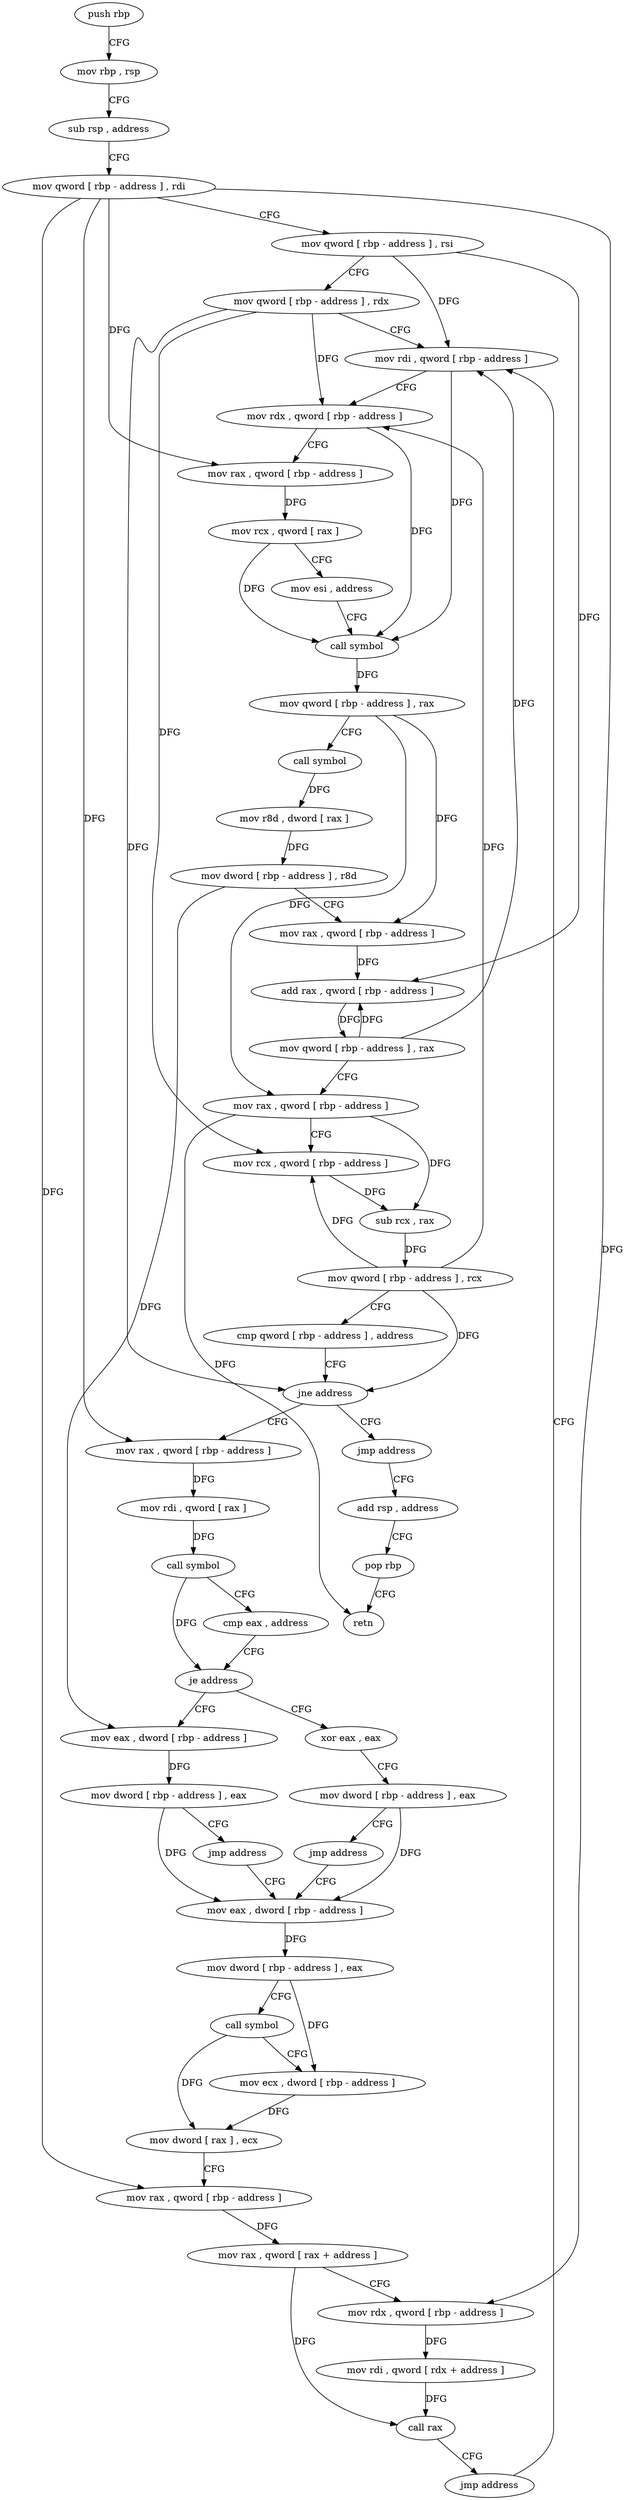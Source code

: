 digraph "func" {
"4237792" [label = "push rbp" ]
"4237793" [label = "mov rbp , rsp" ]
"4237796" [label = "sub rsp , address" ]
"4237800" [label = "mov qword [ rbp - address ] , rdi" ]
"4237804" [label = "mov qword [ rbp - address ] , rsi" ]
"4237808" [label = "mov qword [ rbp - address ] , rdx" ]
"4237812" [label = "mov rdi , qword [ rbp - address ]" ]
"4237896" [label = "mov rax , qword [ rbp - address ]" ]
"4237900" [label = "mov rdi , qword [ rax ]" ]
"4237903" [label = "call symbol" ]
"4237908" [label = "cmp eax , address" ]
"4237911" [label = "je address" ]
"4237928" [label = "xor eax , eax" ]
"4237917" [label = "mov eax , dword [ rbp - address ]" ]
"4237891" [label = "jmp address" ]
"4237977" [label = "add rsp , address" ]
"4237930" [label = "mov dword [ rbp - address ] , eax" ]
"4237933" [label = "jmp address" ]
"4237938" [label = "mov eax , dword [ rbp - address ]" ]
"4237920" [label = "mov dword [ rbp - address ] , eax" ]
"4237923" [label = "jmp address" ]
"4237981" [label = "pop rbp" ]
"4237982" [label = "retn" ]
"4237941" [label = "mov dword [ rbp - address ] , eax" ]
"4237944" [label = "call symbol" ]
"4237949" [label = "mov ecx , dword [ rbp - address ]" ]
"4237952" [label = "mov dword [ rax ] , ecx" ]
"4237954" [label = "mov rax , qword [ rbp - address ]" ]
"4237958" [label = "mov rax , qword [ rax + address ]" ]
"4237962" [label = "mov rdx , qword [ rbp - address ]" ]
"4237966" [label = "mov rdi , qword [ rdx + address ]" ]
"4237970" [label = "call rax" ]
"4237972" [label = "jmp address" ]
"4237816" [label = "mov rdx , qword [ rbp - address ]" ]
"4237820" [label = "mov rax , qword [ rbp - address ]" ]
"4237824" [label = "mov rcx , qword [ rax ]" ]
"4237827" [label = "mov esi , address" ]
"4237832" [label = "call symbol" ]
"4237837" [label = "mov qword [ rbp - address ] , rax" ]
"4237841" [label = "call symbol" ]
"4237846" [label = "mov r8d , dword [ rax ]" ]
"4237849" [label = "mov dword [ rbp - address ] , r8d" ]
"4237853" [label = "mov rax , qword [ rbp - address ]" ]
"4237857" [label = "add rax , qword [ rbp - address ]" ]
"4237861" [label = "mov qword [ rbp - address ] , rax" ]
"4237865" [label = "mov rax , qword [ rbp - address ]" ]
"4237869" [label = "mov rcx , qword [ rbp - address ]" ]
"4237873" [label = "sub rcx , rax" ]
"4237876" [label = "mov qword [ rbp - address ] , rcx" ]
"4237880" [label = "cmp qword [ rbp - address ] , address" ]
"4237885" [label = "jne address" ]
"4237792" -> "4237793" [ label = "CFG" ]
"4237793" -> "4237796" [ label = "CFG" ]
"4237796" -> "4237800" [ label = "CFG" ]
"4237800" -> "4237804" [ label = "CFG" ]
"4237800" -> "4237820" [ label = "DFG" ]
"4237800" -> "4237896" [ label = "DFG" ]
"4237800" -> "4237954" [ label = "DFG" ]
"4237800" -> "4237962" [ label = "DFG" ]
"4237804" -> "4237808" [ label = "CFG" ]
"4237804" -> "4237812" [ label = "DFG" ]
"4237804" -> "4237857" [ label = "DFG" ]
"4237808" -> "4237812" [ label = "CFG" ]
"4237808" -> "4237816" [ label = "DFG" ]
"4237808" -> "4237869" [ label = "DFG" ]
"4237808" -> "4237885" [ label = "DFG" ]
"4237812" -> "4237816" [ label = "CFG" ]
"4237812" -> "4237832" [ label = "DFG" ]
"4237896" -> "4237900" [ label = "DFG" ]
"4237900" -> "4237903" [ label = "DFG" ]
"4237903" -> "4237908" [ label = "CFG" ]
"4237903" -> "4237911" [ label = "DFG" ]
"4237908" -> "4237911" [ label = "CFG" ]
"4237911" -> "4237928" [ label = "CFG" ]
"4237911" -> "4237917" [ label = "CFG" ]
"4237928" -> "4237930" [ label = "CFG" ]
"4237917" -> "4237920" [ label = "DFG" ]
"4237891" -> "4237977" [ label = "CFG" ]
"4237977" -> "4237981" [ label = "CFG" ]
"4237930" -> "4237933" [ label = "CFG" ]
"4237930" -> "4237938" [ label = "DFG" ]
"4237933" -> "4237938" [ label = "CFG" ]
"4237938" -> "4237941" [ label = "DFG" ]
"4237920" -> "4237923" [ label = "CFG" ]
"4237920" -> "4237938" [ label = "DFG" ]
"4237923" -> "4237938" [ label = "CFG" ]
"4237981" -> "4237982" [ label = "CFG" ]
"4237941" -> "4237944" [ label = "CFG" ]
"4237941" -> "4237949" [ label = "DFG" ]
"4237944" -> "4237949" [ label = "CFG" ]
"4237944" -> "4237952" [ label = "DFG" ]
"4237949" -> "4237952" [ label = "DFG" ]
"4237952" -> "4237954" [ label = "CFG" ]
"4237954" -> "4237958" [ label = "DFG" ]
"4237958" -> "4237962" [ label = "CFG" ]
"4237958" -> "4237970" [ label = "DFG" ]
"4237962" -> "4237966" [ label = "DFG" ]
"4237966" -> "4237970" [ label = "DFG" ]
"4237970" -> "4237972" [ label = "CFG" ]
"4237972" -> "4237812" [ label = "CFG" ]
"4237816" -> "4237820" [ label = "CFG" ]
"4237816" -> "4237832" [ label = "DFG" ]
"4237820" -> "4237824" [ label = "DFG" ]
"4237824" -> "4237827" [ label = "CFG" ]
"4237824" -> "4237832" [ label = "DFG" ]
"4237827" -> "4237832" [ label = "CFG" ]
"4237832" -> "4237837" [ label = "DFG" ]
"4237837" -> "4237841" [ label = "CFG" ]
"4237837" -> "4237853" [ label = "DFG" ]
"4237837" -> "4237865" [ label = "DFG" ]
"4237841" -> "4237846" [ label = "DFG" ]
"4237846" -> "4237849" [ label = "DFG" ]
"4237849" -> "4237853" [ label = "CFG" ]
"4237849" -> "4237917" [ label = "DFG" ]
"4237853" -> "4237857" [ label = "DFG" ]
"4237857" -> "4237861" [ label = "DFG" ]
"4237861" -> "4237865" [ label = "CFG" ]
"4237861" -> "4237812" [ label = "DFG" ]
"4237861" -> "4237857" [ label = "DFG" ]
"4237865" -> "4237869" [ label = "CFG" ]
"4237865" -> "4237873" [ label = "DFG" ]
"4237865" -> "4237982" [ label = "DFG" ]
"4237869" -> "4237873" [ label = "DFG" ]
"4237873" -> "4237876" [ label = "DFG" ]
"4237876" -> "4237880" [ label = "CFG" ]
"4237876" -> "4237816" [ label = "DFG" ]
"4237876" -> "4237869" [ label = "DFG" ]
"4237876" -> "4237885" [ label = "DFG" ]
"4237880" -> "4237885" [ label = "CFG" ]
"4237885" -> "4237896" [ label = "CFG" ]
"4237885" -> "4237891" [ label = "CFG" ]
}
